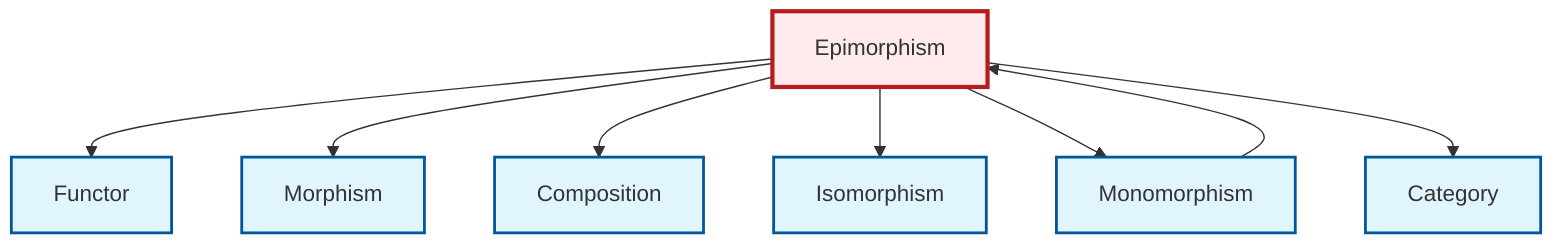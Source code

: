 graph TD
    classDef definition fill:#e1f5fe,stroke:#01579b,stroke-width:2px
    classDef theorem fill:#f3e5f5,stroke:#4a148c,stroke-width:2px
    classDef axiom fill:#fff3e0,stroke:#e65100,stroke-width:2px
    classDef example fill:#e8f5e9,stroke:#1b5e20,stroke-width:2px
    classDef current fill:#ffebee,stroke:#b71c1c,stroke-width:3px
    def-composition["Composition"]:::definition
    def-functor["Functor"]:::definition
    def-morphism["Morphism"]:::definition
    def-isomorphism["Isomorphism"]:::definition
    def-epimorphism["Epimorphism"]:::definition
    def-monomorphism["Monomorphism"]:::definition
    def-category["Category"]:::definition
    def-epimorphism --> def-functor
    def-epimorphism --> def-morphism
    def-epimorphism --> def-composition
    def-epimorphism --> def-isomorphism
    def-epimorphism --> def-monomorphism
    def-monomorphism --> def-epimorphism
    def-epimorphism --> def-category
    class def-epimorphism current